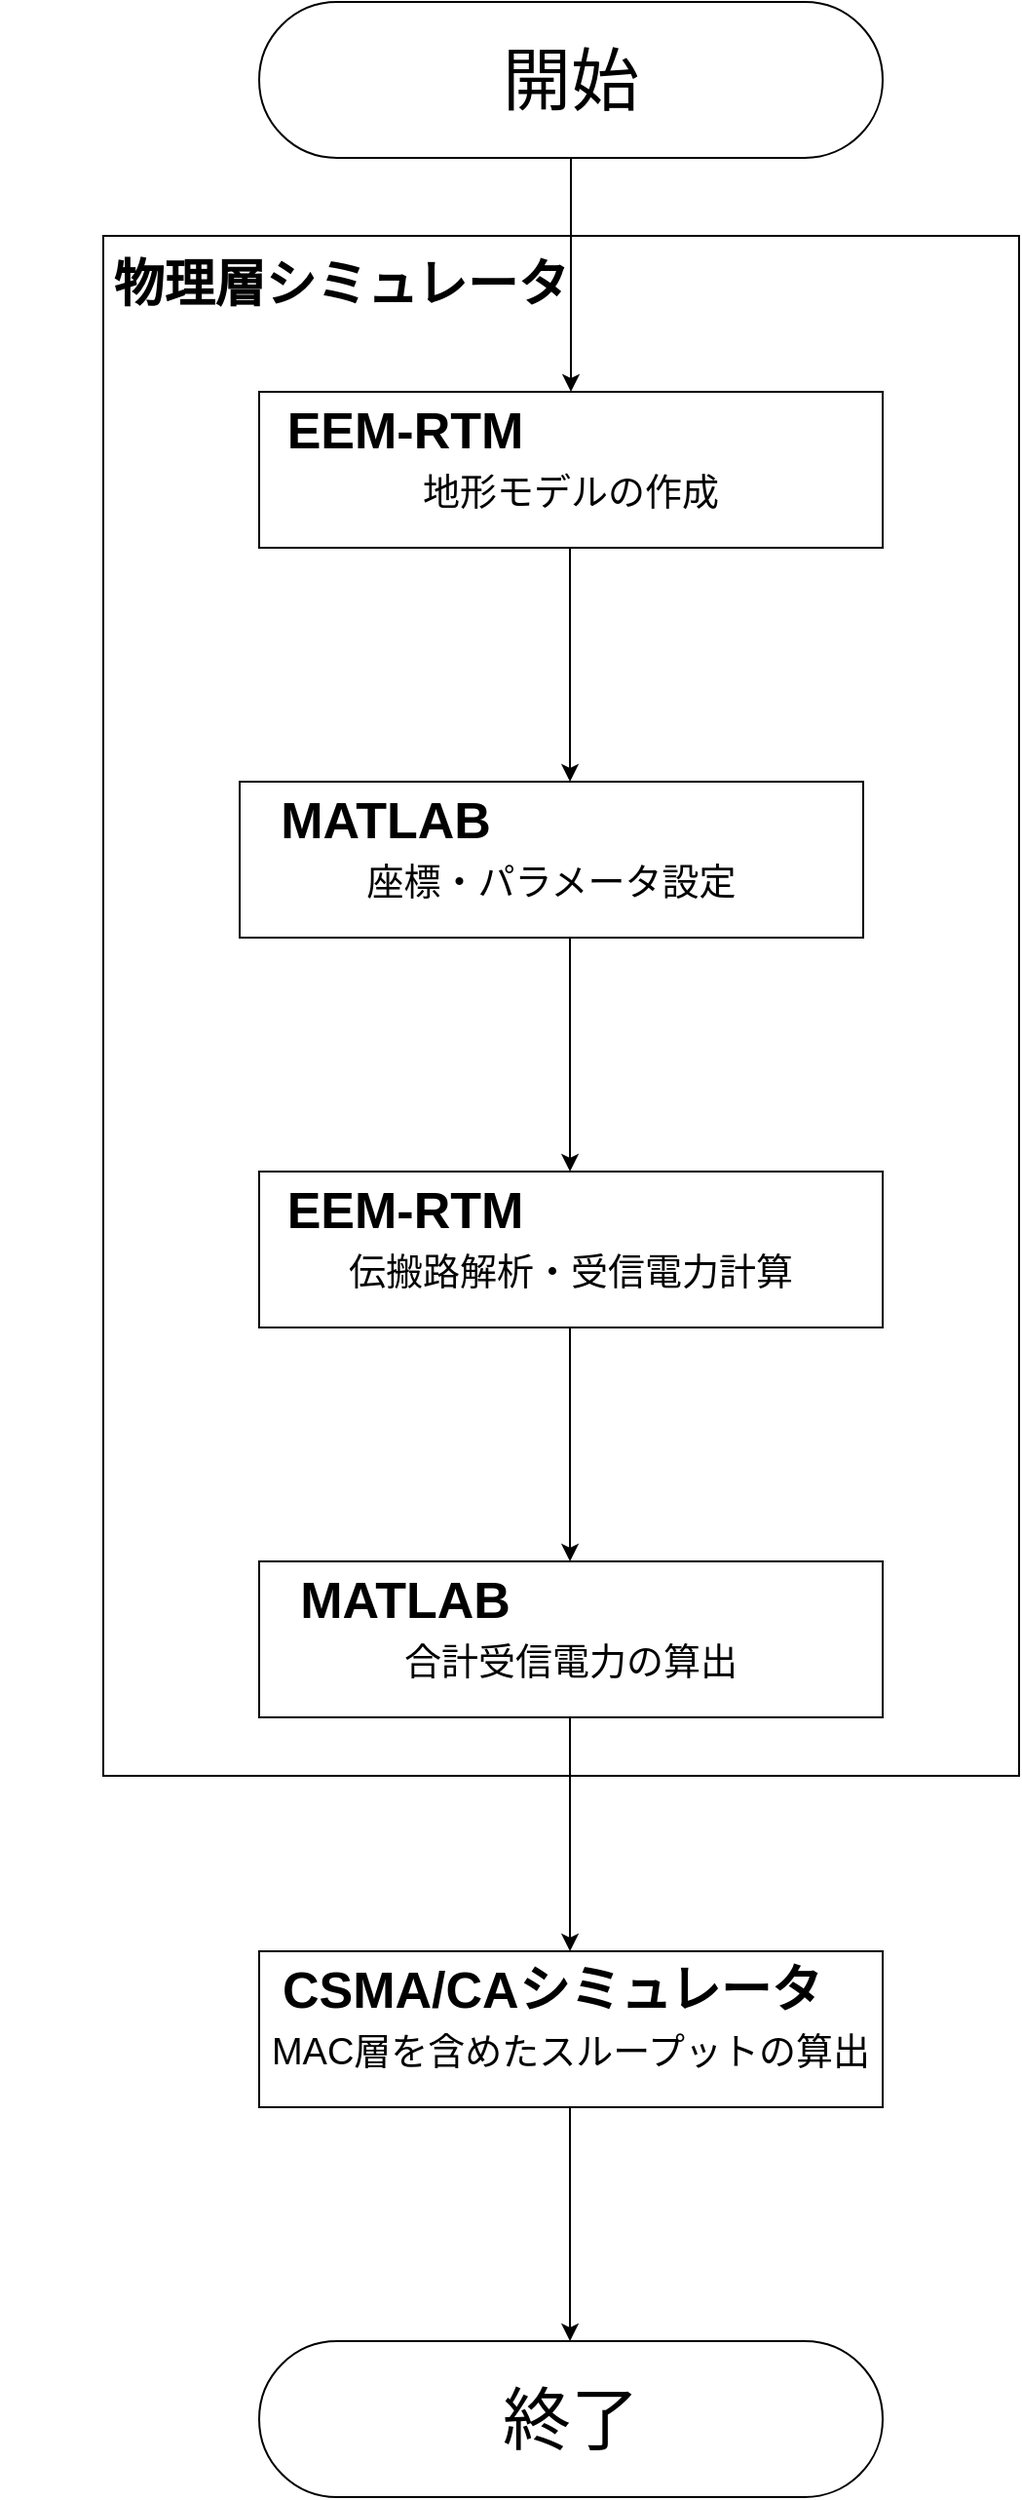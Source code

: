<mxfile version="26.0.16">
  <diagram name="Page-1" id="6JsNAGcMarGA-BF1R3Zj">
    <mxGraphModel dx="512" dy="342" grid="1" gridSize="10" guides="1" tooltips="1" connect="1" arrows="1" fold="1" page="1" pageScale="1" pageWidth="3300" pageHeight="4681" math="0" shadow="0">
      <root>
        <mxCell id="0" />
        <mxCell id="1" parent="0" />
        <mxCell id="eWcfK1fgkU-MmOyLGzsD-24" value="" style="rounded=0;whiteSpace=wrap;html=1;fillColor=none;" vertex="1" parent="1">
          <mxGeometry x="280" y="320" width="470" height="790" as="geometry" />
        </mxCell>
        <mxCell id="eWcfK1fgkU-MmOyLGzsD-4" value="&lt;font style=&quot;font-size: 35px;&quot;&gt;開始&lt;/font&gt;" style="html=1;dashed=0;whiteSpace=wrap;shape=mxgraph.dfd.start;fillColor=none;" vertex="1" parent="1">
          <mxGeometry x="360" y="200" width="320" height="80" as="geometry" />
        </mxCell>
        <mxCell id="eWcfK1fgkU-MmOyLGzsD-5" value="&lt;span style=&quot;font-size: 35px;&quot;&gt;終了&lt;/span&gt;" style="html=1;dashed=0;whiteSpace=wrap;shape=mxgraph.dfd.start;fillColor=none;" vertex="1" parent="1">
          <mxGeometry x="360" y="1400" width="320" height="80" as="geometry" />
        </mxCell>
        <mxCell id="eWcfK1fgkU-MmOyLGzsD-6" value="" style="endArrow=classic;html=1;rounded=0;exitX=0.5;exitY=0.5;exitDx=0;exitDy=40;exitPerimeter=0;" edge="1" parent="1" source="eWcfK1fgkU-MmOyLGzsD-4">
          <mxGeometry width="50" height="50" relative="1" as="geometry">
            <mxPoint x="820" y="840" as="sourcePoint" />
            <mxPoint x="520" y="400" as="targetPoint" />
          </mxGeometry>
        </mxCell>
        <mxCell id="eWcfK1fgkU-MmOyLGzsD-7" value="&lt;div&gt;&lt;span style=&quot;background-color: transparent; color: light-dark(rgb(0, 0, 0), rgb(255, 255, 255));&quot;&gt;&lt;font style=&quot;font-size: 19px;&quot;&gt;&lt;br&gt;&lt;/font&gt;&lt;/span&gt;&lt;/div&gt;&lt;span style=&quot;background-color: transparent; color: light-dark(rgb(0, 0, 0), rgb(255, 255, 255));&quot;&gt;&lt;font style=&quot;font-size: 19px;&quot;&gt;地形モデルの作成&lt;/font&gt;&lt;/span&gt;" style="rounded=0;whiteSpace=wrap;html=1;fillColor=none;align=center;" vertex="1" parent="1">
          <mxGeometry x="360" y="400" width="320" height="80" as="geometry" />
        </mxCell>
        <mxCell id="eWcfK1fgkU-MmOyLGzsD-8" value="&lt;b&gt;&lt;font style=&quot;font-size: 26px;&quot;&gt;EEM-RTM&lt;/font&gt;&lt;/b&gt;" style="text;html=1;align=center;verticalAlign=middle;whiteSpace=wrap;rounded=0;" vertex="1" parent="1">
          <mxGeometry x="360" y="400" width="150" height="40" as="geometry" />
        </mxCell>
        <mxCell id="eWcfK1fgkU-MmOyLGzsD-9" value="" style="endArrow=classic;html=1;rounded=0;exitX=0.5;exitY=0.5;exitDx=0;exitDy=40;exitPerimeter=0;" edge="1" parent="1">
          <mxGeometry width="50" height="50" relative="1" as="geometry">
            <mxPoint x="519.52" y="480" as="sourcePoint" />
            <mxPoint x="519.52" y="600" as="targetPoint" />
          </mxGeometry>
        </mxCell>
        <mxCell id="eWcfK1fgkU-MmOyLGzsD-12" value="&lt;div&gt;&lt;span style=&quot;background-color: transparent; color: light-dark(rgb(0, 0, 0), rgb(255, 255, 255));&quot;&gt;&lt;font style=&quot;font-size: 19px;&quot;&gt;&lt;br&gt;&lt;/font&gt;&lt;/span&gt;&lt;/div&gt;&lt;span style=&quot;background-color: transparent; color: light-dark(rgb(0, 0, 0), rgb(255, 255, 255));&quot;&gt;&lt;font style=&quot;font-size: 19px;&quot;&gt;座標・パラメータ設定&lt;/font&gt;&lt;/span&gt;" style="rounded=0;whiteSpace=wrap;html=1;fillColor=none;align=center;" vertex="1" parent="1">
          <mxGeometry x="350" y="600" width="320" height="80" as="geometry" />
        </mxCell>
        <mxCell id="eWcfK1fgkU-MmOyLGzsD-13" value="&lt;b&gt;&lt;font style=&quot;font-size: 26px;&quot;&gt;MATLAB&lt;/font&gt;&lt;/b&gt;" style="text;html=1;align=center;verticalAlign=middle;whiteSpace=wrap;rounded=0;" vertex="1" parent="1">
          <mxGeometry x="350" y="600" width="150" height="40" as="geometry" />
        </mxCell>
        <mxCell id="eWcfK1fgkU-MmOyLGzsD-14" value="" style="endArrow=classic;html=1;rounded=0;exitX=0.5;exitY=0.5;exitDx=0;exitDy=40;exitPerimeter=0;" edge="1" parent="1">
          <mxGeometry width="50" height="50" relative="1" as="geometry">
            <mxPoint x="519.52" y="680" as="sourcePoint" />
            <mxPoint x="519.52" y="800" as="targetPoint" />
          </mxGeometry>
        </mxCell>
        <mxCell id="eWcfK1fgkU-MmOyLGzsD-15" value="&lt;div&gt;&lt;span style=&quot;background-color: transparent; color: light-dark(rgb(0, 0, 0), rgb(255, 255, 255));&quot;&gt;&lt;font style=&quot;font-size: 19px;&quot;&gt;&lt;br&gt;&lt;/font&gt;&lt;/span&gt;&lt;/div&gt;&lt;span style=&quot;background-color: transparent; color: light-dark(rgb(0, 0, 0), rgb(255, 255, 255));&quot;&gt;&lt;font style=&quot;font-size: 19px;&quot;&gt;伝搬路解析・受信電力計算&lt;/font&gt;&lt;/span&gt;" style="rounded=0;whiteSpace=wrap;html=1;fillColor=none;align=center;" vertex="1" parent="1">
          <mxGeometry x="360" y="800" width="320" height="80" as="geometry" />
        </mxCell>
        <mxCell id="eWcfK1fgkU-MmOyLGzsD-16" value="&lt;b&gt;&lt;font style=&quot;font-size: 26px;&quot;&gt;EEM-RTM&lt;/font&gt;&lt;/b&gt;" style="text;html=1;align=center;verticalAlign=middle;whiteSpace=wrap;rounded=0;" vertex="1" parent="1">
          <mxGeometry x="360" y="800" width="150" height="40" as="geometry" />
        </mxCell>
        <mxCell id="eWcfK1fgkU-MmOyLGzsD-17" value="" style="endArrow=classic;html=1;rounded=0;exitX=0.5;exitY=0.5;exitDx=0;exitDy=40;exitPerimeter=0;" edge="1" parent="1">
          <mxGeometry width="50" height="50" relative="1" as="geometry">
            <mxPoint x="519.52" y="880" as="sourcePoint" />
            <mxPoint x="519.52" y="1000" as="targetPoint" />
          </mxGeometry>
        </mxCell>
        <mxCell id="eWcfK1fgkU-MmOyLGzsD-18" value="&lt;div&gt;&lt;span style=&quot;background-color: transparent; color: light-dark(rgb(0, 0, 0), rgb(255, 255, 255));&quot;&gt;&lt;font style=&quot;font-size: 19px;&quot;&gt;&lt;br&gt;&lt;/font&gt;&lt;/span&gt;&lt;/div&gt;&lt;span style=&quot;background-color: transparent; color: light-dark(rgb(0, 0, 0), rgb(255, 255, 255));&quot;&gt;&lt;font style=&quot;font-size: 19px;&quot;&gt;合計受信電力の算出&lt;/font&gt;&lt;/span&gt;" style="rounded=0;whiteSpace=wrap;html=1;fillColor=none;align=center;" vertex="1" parent="1">
          <mxGeometry x="360" y="1000" width="320" height="80" as="geometry" />
        </mxCell>
        <mxCell id="eWcfK1fgkU-MmOyLGzsD-19" value="&lt;b&gt;&lt;font style=&quot;font-size: 26px;&quot;&gt;MATLAB&lt;/font&gt;&lt;/b&gt;" style="text;html=1;align=center;verticalAlign=middle;whiteSpace=wrap;rounded=0;" vertex="1" parent="1">
          <mxGeometry x="360" y="1000" width="150" height="40" as="geometry" />
        </mxCell>
        <mxCell id="eWcfK1fgkU-MmOyLGzsD-20" value="" style="endArrow=classic;html=1;rounded=0;exitX=0.5;exitY=0.5;exitDx=0;exitDy=40;exitPerimeter=0;" edge="1" parent="1">
          <mxGeometry width="50" height="50" relative="1" as="geometry">
            <mxPoint x="519.52" y="1080" as="sourcePoint" />
            <mxPoint x="519.52" y="1200" as="targetPoint" />
          </mxGeometry>
        </mxCell>
        <mxCell id="eWcfK1fgkU-MmOyLGzsD-21" value="&lt;div&gt;&lt;span style=&quot;background-color: transparent; color: light-dark(rgb(0, 0, 0), rgb(255, 255, 255));&quot;&gt;&lt;font style=&quot;font-size: 19px;&quot;&gt;&lt;br&gt;&lt;/font&gt;&lt;/span&gt;&lt;/div&gt;&lt;span style=&quot;background-color: transparent; color: light-dark(rgb(0, 0, 0), rgb(255, 255, 255));&quot;&gt;&lt;font style=&quot;font-size: 19px;&quot;&gt;MAC層を含めたスループットの算出&lt;/font&gt;&lt;/span&gt;" style="rounded=0;whiteSpace=wrap;html=1;fillColor=none;align=center;" vertex="1" parent="1">
          <mxGeometry x="360" y="1200" width="320" height="80" as="geometry" />
        </mxCell>
        <mxCell id="eWcfK1fgkU-MmOyLGzsD-22" value="&lt;b&gt;&lt;font style=&quot;font-size: 26px;&quot;&gt;CSMA/CAシミュレータ&lt;/font&gt;&lt;/b&gt;" style="text;html=1;align=left;verticalAlign=middle;whiteSpace=wrap;rounded=0;" vertex="1" parent="1">
          <mxGeometry x="370" y="1200" width="300" height="40" as="geometry" />
        </mxCell>
        <mxCell id="eWcfK1fgkU-MmOyLGzsD-23" value="" style="endArrow=classic;html=1;rounded=0;exitX=0.5;exitY=0.5;exitDx=0;exitDy=40;exitPerimeter=0;" edge="1" parent="1">
          <mxGeometry width="50" height="50" relative="1" as="geometry">
            <mxPoint x="519.52" y="1280" as="sourcePoint" />
            <mxPoint x="519.52" y="1400" as="targetPoint" />
          </mxGeometry>
        </mxCell>
        <mxCell id="eWcfK1fgkU-MmOyLGzsD-25" value="&lt;font style=&quot;font-size: 26px;&quot;&gt;&lt;b style=&quot;&quot;&gt;物理層シミュレータ&lt;/b&gt;&lt;/font&gt;" style="text;html=1;align=center;verticalAlign=middle;whiteSpace=wrap;rounded=0;" vertex="1" parent="1">
          <mxGeometry x="227" y="330" width="350" height="30" as="geometry" />
        </mxCell>
      </root>
    </mxGraphModel>
  </diagram>
</mxfile>
